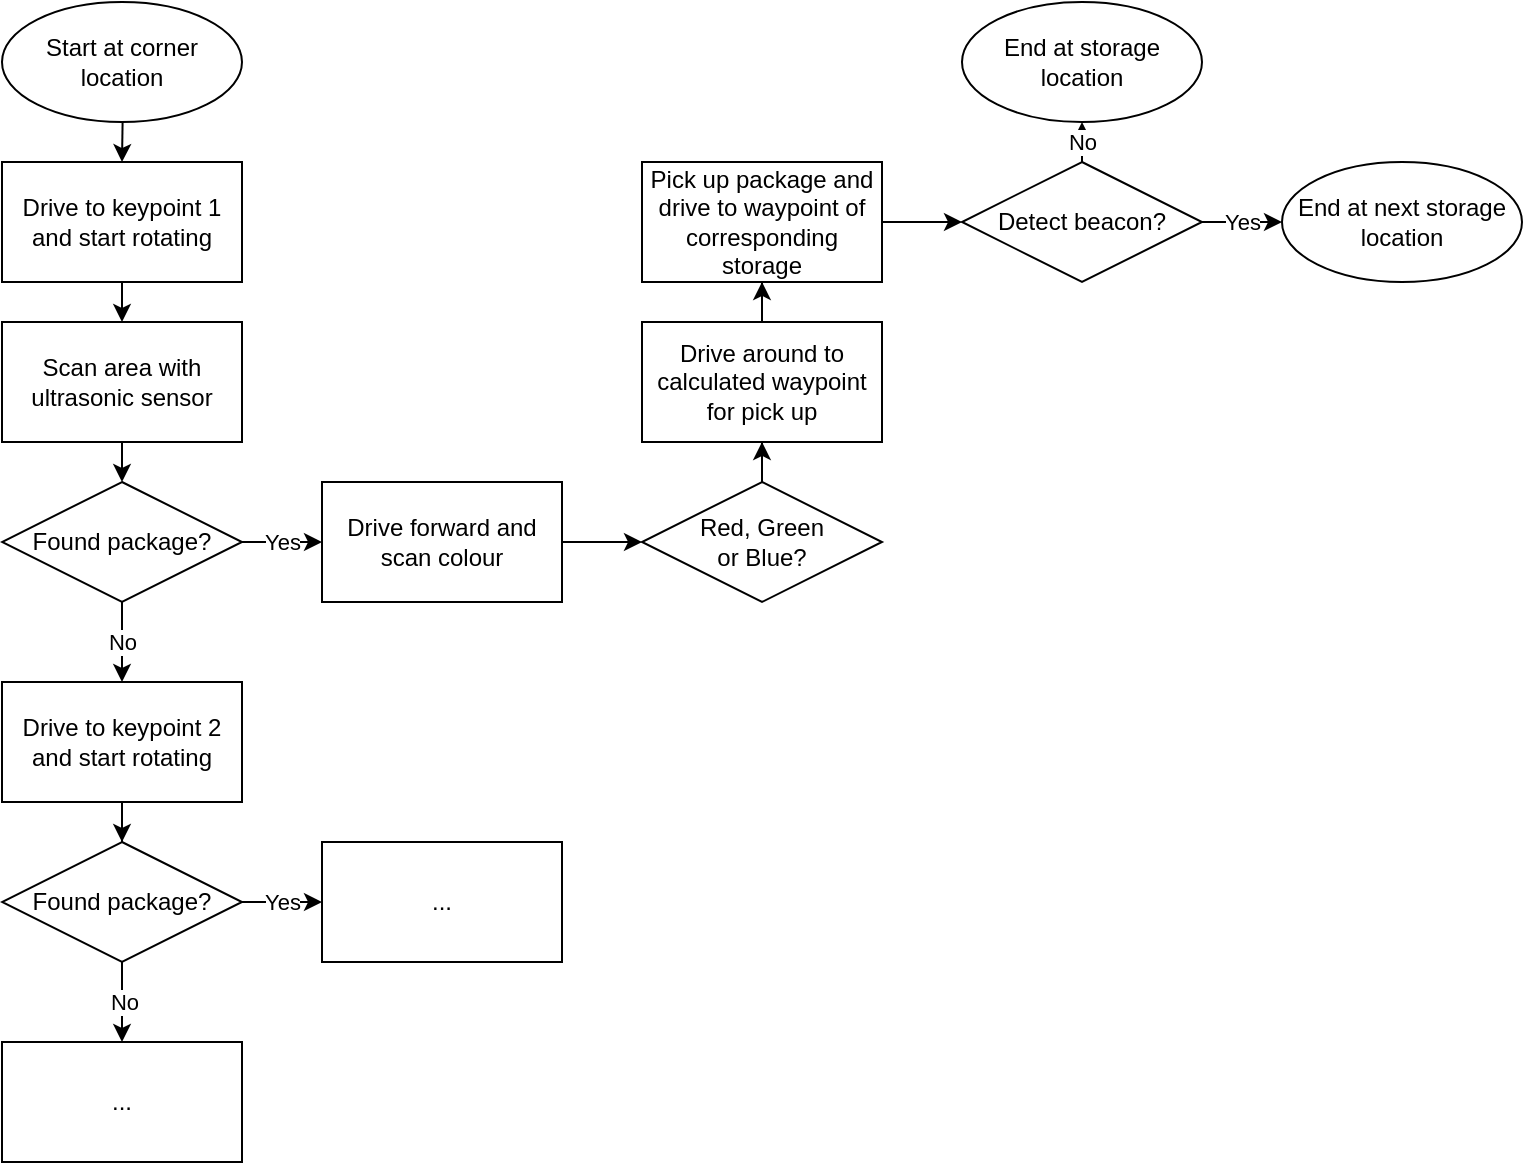 <mxfile version="10.5.8" type="device"><diagram id="ti-IwQlPSSbDZZdr-7JR" name="Page-1"><mxGraphModel dx="672" dy="705" grid="1" gridSize="10" guides="1" tooltips="1" connect="1" arrows="1" fold="1" page="1" pageScale="1" pageWidth="827" pageHeight="1169" math="0" shadow="0"><root><mxCell id="0"/><mxCell id="1" parent="0"/><mxCell id="Te-gyKd7ovE5D52KtmqA-2" value="Start at corner location" style="ellipse;whiteSpace=wrap;html=1;" vertex="1" parent="1"><mxGeometry x="40" y="80" width="120" height="60" as="geometry"/></mxCell><mxCell id="Te-gyKd7ovE5D52KtmqA-3" value="Drive to keypoint 1 and start rotating" style="rounded=0;whiteSpace=wrap;html=1;" vertex="1" parent="1"><mxGeometry x="40" y="160" width="120" height="60" as="geometry"/></mxCell><mxCell id="Te-gyKd7ovE5D52KtmqA-4" value="" style="endArrow=classic;html=1;entryX=0.5;entryY=0;entryDx=0;entryDy=0;" edge="1" parent="1" source="Te-gyKd7ovE5D52KtmqA-2" target="Te-gyKd7ovE5D52KtmqA-3"><mxGeometry width="50" height="50" relative="1" as="geometry"><mxPoint x="40" y="290" as="sourcePoint"/><mxPoint x="90" y="240" as="targetPoint"/></mxGeometry></mxCell><mxCell id="Te-gyKd7ovE5D52KtmqA-5" value="Scan area with ultrasonic sensor" style="rounded=0;whiteSpace=wrap;html=1;" vertex="1" parent="1"><mxGeometry x="40" y="240" width="120" height="60" as="geometry"/></mxCell><mxCell id="Te-gyKd7ovE5D52KtmqA-6" value="" style="endArrow=classic;html=1;exitX=0.5;exitY=1;exitDx=0;exitDy=0;" edge="1" parent="1" source="Te-gyKd7ovE5D52KtmqA-3"><mxGeometry width="50" height="50" relative="1" as="geometry"><mxPoint x="40" y="370" as="sourcePoint"/><mxPoint x="100" y="240" as="targetPoint"/></mxGeometry></mxCell><mxCell id="Te-gyKd7ovE5D52KtmqA-13" value="No" style="edgeStyle=orthogonalEdgeStyle;rounded=0;orthogonalLoop=1;jettySize=auto;html=1;entryX=0.5;entryY=0;entryDx=0;entryDy=0;" edge="1" parent="1" source="Te-gyKd7ovE5D52KtmqA-8" target="Te-gyKd7ovE5D52KtmqA-14"><mxGeometry relative="1" as="geometry"><mxPoint x="100" y="400" as="targetPoint"/></mxGeometry></mxCell><mxCell id="Te-gyKd7ovE5D52KtmqA-8" value="Found package?" style="rhombus;whiteSpace=wrap;html=1;" vertex="1" parent="1"><mxGeometry x="40" y="320" width="120" height="60" as="geometry"/></mxCell><mxCell id="Te-gyKd7ovE5D52KtmqA-10" value="" style="endArrow=classic;html=1;exitX=0.5;exitY=1;exitDx=0;exitDy=0;" edge="1" parent="1" source="Te-gyKd7ovE5D52KtmqA-5"><mxGeometry width="50" height="50" relative="1" as="geometry"><mxPoint x="40" y="450" as="sourcePoint"/><mxPoint x="100" y="320" as="targetPoint"/></mxGeometry></mxCell><mxCell id="Te-gyKd7ovE5D52KtmqA-11" value="Yes" style="endArrow=classic;html=1;exitX=1;exitY=0.5;exitDx=0;exitDy=0;" edge="1" parent="1" source="Te-gyKd7ovE5D52KtmqA-8"><mxGeometry width="50" height="50" relative="1" as="geometry"><mxPoint x="40" y="450" as="sourcePoint"/><mxPoint x="200" y="350" as="targetPoint"/></mxGeometry></mxCell><mxCell id="Te-gyKd7ovE5D52KtmqA-34" value="" style="edgeStyle=orthogonalEdgeStyle;rounded=0;orthogonalLoop=1;jettySize=auto;html=1;" edge="1" parent="1" source="Te-gyKd7ovE5D52KtmqA-14" target="Te-gyKd7ovE5D52KtmqA-32"><mxGeometry relative="1" as="geometry"/></mxCell><mxCell id="Te-gyKd7ovE5D52KtmqA-14" value="Drive to keypoint 2 and start rotating" style="rounded=0;whiteSpace=wrap;html=1;" vertex="1" parent="1"><mxGeometry x="40" y="420" width="120" height="60" as="geometry"/></mxCell><mxCell id="Te-gyKd7ovE5D52KtmqA-19" style="edgeStyle=orthogonalEdgeStyle;rounded=0;orthogonalLoop=1;jettySize=auto;html=1;entryX=0;entryY=0.5;entryDx=0;entryDy=0;" edge="1" parent="1" source="Te-gyKd7ovE5D52KtmqA-15" target="Te-gyKd7ovE5D52KtmqA-17"><mxGeometry relative="1" as="geometry"/></mxCell><mxCell id="Te-gyKd7ovE5D52KtmqA-15" value="Drive forward and scan colour" style="rounded=0;whiteSpace=wrap;html=1;" vertex="1" parent="1"><mxGeometry x="200" y="320" width="120" height="60" as="geometry"/></mxCell><mxCell id="Te-gyKd7ovE5D52KtmqA-21" value="" style="edgeStyle=orthogonalEdgeStyle;rounded=0;orthogonalLoop=1;jettySize=auto;html=1;" edge="1" parent="1" source="Te-gyKd7ovE5D52KtmqA-17" target="Te-gyKd7ovE5D52KtmqA-20"><mxGeometry relative="1" as="geometry"/></mxCell><mxCell id="Te-gyKd7ovE5D52KtmqA-17" value="Red, Green &lt;br&gt;or Blue?" style="rhombus;whiteSpace=wrap;html=1;" vertex="1" parent="1"><mxGeometry x="360" y="320" width="120" height="60" as="geometry"/></mxCell><mxCell id="Te-gyKd7ovE5D52KtmqA-23" value="" style="edgeStyle=orthogonalEdgeStyle;rounded=0;orthogonalLoop=1;jettySize=auto;html=1;" edge="1" parent="1" source="Te-gyKd7ovE5D52KtmqA-20" target="Te-gyKd7ovE5D52KtmqA-22"><mxGeometry relative="1" as="geometry"/></mxCell><mxCell id="Te-gyKd7ovE5D52KtmqA-20" value="Drive around to calculated waypoint for pick up" style="rounded=0;whiteSpace=wrap;html=1;" vertex="1" parent="1"><mxGeometry x="360" y="240" width="120" height="60" as="geometry"/></mxCell><mxCell id="Te-gyKd7ovE5D52KtmqA-38" value="" style="edgeStyle=orthogonalEdgeStyle;rounded=0;orthogonalLoop=1;jettySize=auto;html=1;" edge="1" parent="1" source="Te-gyKd7ovE5D52KtmqA-22" target="Te-gyKd7ovE5D52KtmqA-37"><mxGeometry relative="1" as="geometry"/></mxCell><mxCell id="Te-gyKd7ovE5D52KtmqA-22" value="Pick up package and drive to waypoint of corresponding storage" style="rounded=0;whiteSpace=wrap;html=1;" vertex="1" parent="1"><mxGeometry x="360" y="160" width="120" height="60" as="geometry"/></mxCell><mxCell id="Te-gyKd7ovE5D52KtmqA-31" value="No" style="edgeStyle=orthogonalEdgeStyle;rounded=0;orthogonalLoop=1;jettySize=auto;html=1;entryX=0.5;entryY=0;entryDx=0;entryDy=0;" edge="1" parent="1" source="Te-gyKd7ovE5D52KtmqA-32"><mxGeometry relative="1" as="geometry"><mxPoint x="100" y="600" as="targetPoint"/></mxGeometry></mxCell><mxCell id="Te-gyKd7ovE5D52KtmqA-32" value="Found package?" style="rhombus;whiteSpace=wrap;html=1;" vertex="1" parent="1"><mxGeometry x="40" y="500" width="120" height="60" as="geometry"/></mxCell><mxCell id="Te-gyKd7ovE5D52KtmqA-33" value="Yes" style="endArrow=classic;html=1;exitX=1;exitY=0.5;exitDx=0;exitDy=0;" edge="1" parent="1" source="Te-gyKd7ovE5D52KtmqA-32"><mxGeometry width="50" height="50" relative="1" as="geometry"><mxPoint x="40" y="630" as="sourcePoint"/><mxPoint x="200" y="530" as="targetPoint"/></mxGeometry></mxCell><mxCell id="Te-gyKd7ovE5D52KtmqA-35" value="..." style="rounded=0;whiteSpace=wrap;html=1;" vertex="1" parent="1"><mxGeometry x="40" y="600" width="120" height="60" as="geometry"/></mxCell><mxCell id="Te-gyKd7ovE5D52KtmqA-36" value="..." style="rounded=0;whiteSpace=wrap;html=1;" vertex="1" parent="1"><mxGeometry x="200" y="500" width="120" height="60" as="geometry"/></mxCell><mxCell id="Te-gyKd7ovE5D52KtmqA-40" value="No" style="edgeStyle=orthogonalEdgeStyle;rounded=0;orthogonalLoop=1;jettySize=auto;html=1;exitX=0.5;exitY=0;exitDx=0;exitDy=0;entryX=0.5;entryY=1;entryDx=0;entryDy=0;" edge="1" parent="1" source="Te-gyKd7ovE5D52KtmqA-37" target="Te-gyKd7ovE5D52KtmqA-39"><mxGeometry relative="1" as="geometry"/></mxCell><mxCell id="Te-gyKd7ovE5D52KtmqA-42" value="Yes" style="edgeStyle=orthogonalEdgeStyle;rounded=0;orthogonalLoop=1;jettySize=auto;html=1;entryX=0;entryY=0.5;entryDx=0;entryDy=0;" edge="1" parent="1" source="Te-gyKd7ovE5D52KtmqA-37" target="Te-gyKd7ovE5D52KtmqA-43"><mxGeometry relative="1" as="geometry"><mxPoint x="720" y="190" as="targetPoint"/></mxGeometry></mxCell><mxCell id="Te-gyKd7ovE5D52KtmqA-37" value="Detect beacon?" style="rhombus;whiteSpace=wrap;html=1;" vertex="1" parent="1"><mxGeometry x="520" y="160" width="120" height="60" as="geometry"/></mxCell><mxCell id="Te-gyKd7ovE5D52KtmqA-39" value="End at storage location" style="ellipse;whiteSpace=wrap;html=1;" vertex="1" parent="1"><mxGeometry x="520" y="80" width="120" height="60" as="geometry"/></mxCell><mxCell id="Te-gyKd7ovE5D52KtmqA-43" value="End at next storage location" style="ellipse;whiteSpace=wrap;html=1;" vertex="1" parent="1"><mxGeometry x="680" y="160" width="120" height="60" as="geometry"/></mxCell></root></mxGraphModel></diagram></mxfile>